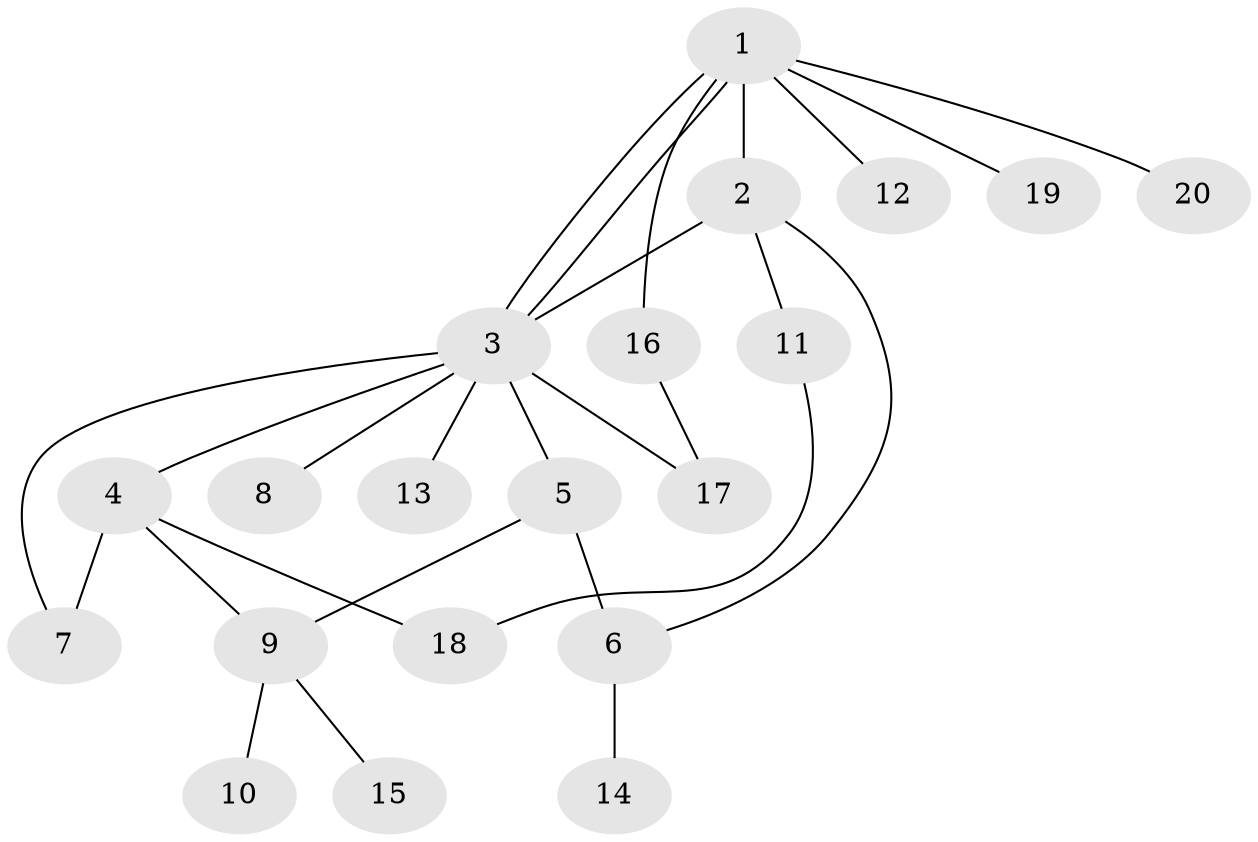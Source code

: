// Generated by graph-tools (version 1.1) at 2025/46/02/15/25 05:46:28]
// undirected, 20 vertices, 26 edges
graph export_dot {
graph [start="1"]
  node [color=gray90,style=filled];
  1;
  2;
  3;
  4;
  5;
  6;
  7;
  8;
  9;
  10;
  11;
  12;
  13;
  14;
  15;
  16;
  17;
  18;
  19;
  20;
  1 -- 2;
  1 -- 3;
  1 -- 3;
  1 -- 12;
  1 -- 16;
  1 -- 19;
  1 -- 20;
  2 -- 3;
  2 -- 6;
  2 -- 11;
  3 -- 4;
  3 -- 5;
  3 -- 7;
  3 -- 8;
  3 -- 13;
  3 -- 17;
  4 -- 7;
  4 -- 9;
  4 -- 18;
  5 -- 6;
  5 -- 9;
  6 -- 14;
  9 -- 10;
  9 -- 15;
  11 -- 18;
  16 -- 17;
}
